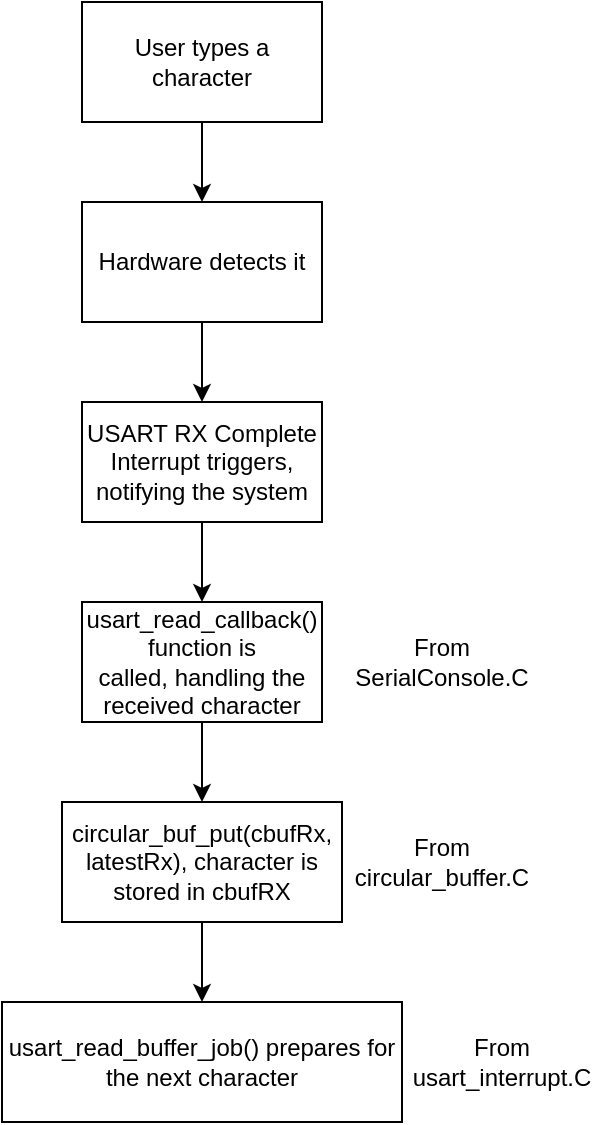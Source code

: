 <mxfile version="26.1.1">
  <diagram name="Page-1" id="PBhhmzrZJYDXORCj-sbf">
    <mxGraphModel dx="984" dy="667" grid="1" gridSize="10" guides="1" tooltips="1" connect="1" arrows="1" fold="1" page="1" pageScale="1" pageWidth="850" pageHeight="1100" math="0" shadow="0">
      <root>
        <mxCell id="0" />
        <mxCell id="1" parent="0" />
        <mxCell id="JIzOSK97YrJrw8fV8uZ4-10" value="" style="edgeStyle=orthogonalEdgeStyle;rounded=0;orthogonalLoop=1;jettySize=auto;html=1;" parent="1" source="JIzOSK97YrJrw8fV8uZ4-1" target="JIzOSK97YrJrw8fV8uZ4-2" edge="1">
          <mxGeometry relative="1" as="geometry" />
        </mxCell>
        <mxCell id="JIzOSK97YrJrw8fV8uZ4-1" value="&lt;span style=&quot;text-align: start;&quot;&gt;&lt;font style=&quot;font-size: 12px;&quot;&gt;User types a character&lt;/font&gt;&lt;/span&gt;" style="rounded=0;whiteSpace=wrap;html=1;" parent="1" vertex="1">
          <mxGeometry x="360" y="60" width="120" height="60" as="geometry" />
        </mxCell>
        <mxCell id="JIzOSK97YrJrw8fV8uZ4-11" value="" style="edgeStyle=orthogonalEdgeStyle;rounded=0;orthogonalLoop=1;jettySize=auto;html=1;" parent="1" source="JIzOSK97YrJrw8fV8uZ4-2" target="JIzOSK97YrJrw8fV8uZ4-3" edge="1">
          <mxGeometry relative="1" as="geometry" />
        </mxCell>
        <mxCell id="JIzOSK97YrJrw8fV8uZ4-2" value="Hardware detects it" style="rounded=0;whiteSpace=wrap;html=1;" parent="1" vertex="1">
          <mxGeometry x="360" y="160" width="120" height="60" as="geometry" />
        </mxCell>
        <mxCell id="JIzOSK97YrJrw8fV8uZ4-13" value="" style="edgeStyle=orthogonalEdgeStyle;rounded=0;orthogonalLoop=1;jettySize=auto;html=1;" parent="1" source="JIzOSK97YrJrw8fV8uZ4-3" target="JIzOSK97YrJrw8fV8uZ4-4" edge="1">
          <mxGeometry relative="1" as="geometry" />
        </mxCell>
        <mxCell id="JIzOSK97YrJrw8fV8uZ4-3" value="&lt;font style=&quot;font-size: 12px;&quot;&gt;&lt;span style=&quot;text-align: start;&quot; data-end=&quot;339&quot; data-start=&quot;299&quot;&gt;USART RX Complete Interrupt triggers&lt;/span&gt;&lt;span style=&quot;text-align: start;&quot;&gt;, notifying the system&lt;/span&gt;&lt;/font&gt;" style="rounded=0;whiteSpace=wrap;html=1;" parent="1" vertex="1">
          <mxGeometry x="360" y="260" width="120" height="60" as="geometry" />
        </mxCell>
        <mxCell id="JIzOSK97YrJrw8fV8uZ4-12" value="" style="edgeStyle=orthogonalEdgeStyle;rounded=0;orthogonalLoop=1;jettySize=auto;html=1;" parent="1" source="JIzOSK97YrJrw8fV8uZ4-4" target="JIzOSK97YrJrw8fV8uZ4-5" edge="1">
          <mxGeometry relative="1" as="geometry" />
        </mxCell>
        <mxCell id="JIzOSK97YrJrw8fV8uZ4-4" value="&lt;font style=&quot;font-size: 12px;&quot;&gt;&lt;font&gt;&lt;span style=&quot;text-align: start;&quot;&gt;&lt;font&gt;usart_read_callback() function is called,&lt;/font&gt;&lt;font face=&quot;Helvetica&quot;&gt;&amp;nbsp;&lt;/font&gt;&lt;/span&gt;&lt;/font&gt;&lt;span style=&quot;text-align: start;&quot;&gt;handling the received character&lt;/span&gt;&lt;/font&gt;" style="rounded=0;whiteSpace=wrap;html=1;" parent="1" vertex="1">
          <mxGeometry x="360" y="360" width="120" height="60" as="geometry" />
        </mxCell>
        <mxCell id="JIzOSK97YrJrw8fV8uZ4-14" value="" style="edgeStyle=orthogonalEdgeStyle;rounded=0;orthogonalLoop=1;jettySize=auto;html=1;" parent="1" source="JIzOSK97YrJrw8fV8uZ4-5" target="JIzOSK97YrJrw8fV8uZ4-6" edge="1">
          <mxGeometry relative="1" as="geometry" />
        </mxCell>
        <mxCell id="JIzOSK97YrJrw8fV8uZ4-5" value="&lt;code style=&quot;text-align: start;&quot; data-end=&quot;519&quot; data-start=&quot;483&quot;&gt;&lt;font face=&quot;Helvetica&quot;&gt;circular_buf_put(cbufRx, latestRx),&amp;nbsp;&lt;/font&gt;&lt;/code&gt;&lt;span style=&quot;text-align: start;&quot;&gt;c&lt;/span&gt;&lt;span style=&quot;text-align: start;&quot;&gt;haracter is stored in&lt;font face=&quot;Helvetica&quot;&gt;&amp;nbsp;cbufRX&lt;/font&gt;&lt;/span&gt;" style="rounded=0;whiteSpace=wrap;html=1;" parent="1" vertex="1">
          <mxGeometry x="350" y="460" width="140" height="60" as="geometry" />
        </mxCell>
        <mxCell id="JIzOSK97YrJrw8fV8uZ4-6" value="&lt;font style=&quot;font-size: 12px;&quot;&gt;&lt;code style=&quot;text-align: start;&quot; data-end=&quot;551&quot; data-start=&quot;526&quot;&gt;&lt;font face=&quot;Helvetica&quot;&gt;usart_read_buffer_job()&lt;/font&gt;&lt;/code&gt;&lt;span style=&quot;text-align: start;&quot;&gt;&amp;nbsp;prepares for the next character&lt;/span&gt;&lt;/font&gt;" style="rounded=0;whiteSpace=wrap;html=1;" parent="1" vertex="1">
          <mxGeometry x="320" y="560" width="200" height="60" as="geometry" />
        </mxCell>
        <mxCell id="JIzOSK97YrJrw8fV8uZ4-7" value="From SerialConsole.C" style="text;html=1;align=center;verticalAlign=middle;whiteSpace=wrap;rounded=0;" parent="1" vertex="1">
          <mxGeometry x="510" y="375" width="60" height="30" as="geometry" />
        </mxCell>
        <mxCell id="JIzOSK97YrJrw8fV8uZ4-8" value="From circular_buffer.C" style="text;html=1;align=center;verticalAlign=middle;whiteSpace=wrap;rounded=0;" parent="1" vertex="1">
          <mxGeometry x="510" y="475" width="60" height="30" as="geometry" />
        </mxCell>
        <mxCell id="JIzOSK97YrJrw8fV8uZ4-9" value="From usart_interrupt.C" style="text;html=1;align=center;verticalAlign=middle;whiteSpace=wrap;rounded=0;" parent="1" vertex="1">
          <mxGeometry x="540" y="575" width="60" height="30" as="geometry" />
        </mxCell>
      </root>
    </mxGraphModel>
  </diagram>
</mxfile>
